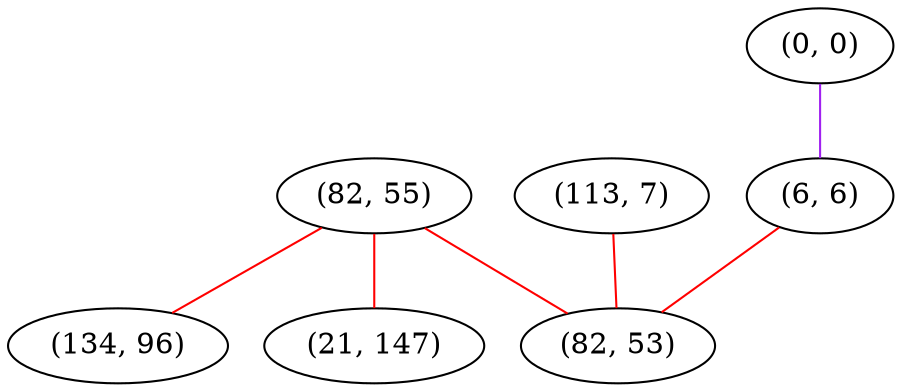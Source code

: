 graph "" {
"(82, 55)";
"(0, 0)";
"(113, 7)";
"(6, 6)";
"(134, 96)";
"(82, 53)";
"(21, 147)";
"(82, 55)" -- "(82, 53)"  [color=red, key=0, weight=1];
"(82, 55)" -- "(134, 96)"  [color=red, key=0, weight=1];
"(82, 55)" -- "(21, 147)"  [color=red, key=0, weight=1];
"(0, 0)" -- "(6, 6)"  [color=purple, key=0, weight=4];
"(113, 7)" -- "(82, 53)"  [color=red, key=0, weight=1];
"(6, 6)" -- "(82, 53)"  [color=red, key=0, weight=1];
}
